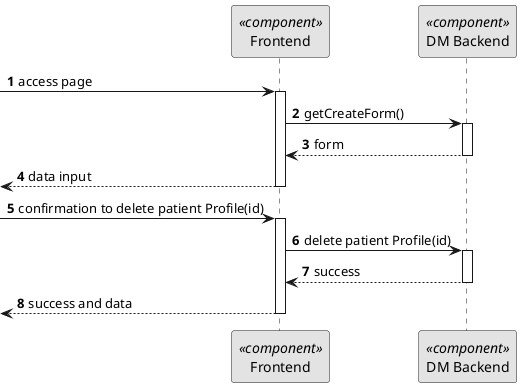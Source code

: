 @startuml 5.1.10
skinparam monochrome true
skinparam packageStyle rectangle
skinparam shadowing false

autonumber

participant "Frontend" as FE <<component>>
participant "DM Backend" as BE <<component>>



-> FE: access page

activate FE

FE -> BE: getCreateForm()
activate BE
BE --> FE: form
deactivate BE
<--FE: data input

deactivate FE

-> FE : confirmation to delete patient Profile(id)
activate FE
FE -> BE: delete patient Profile(id)
activate BE
BE --> FE: success
deactivate BE
<-- FE  : success and data

deactivate FE




@enduml